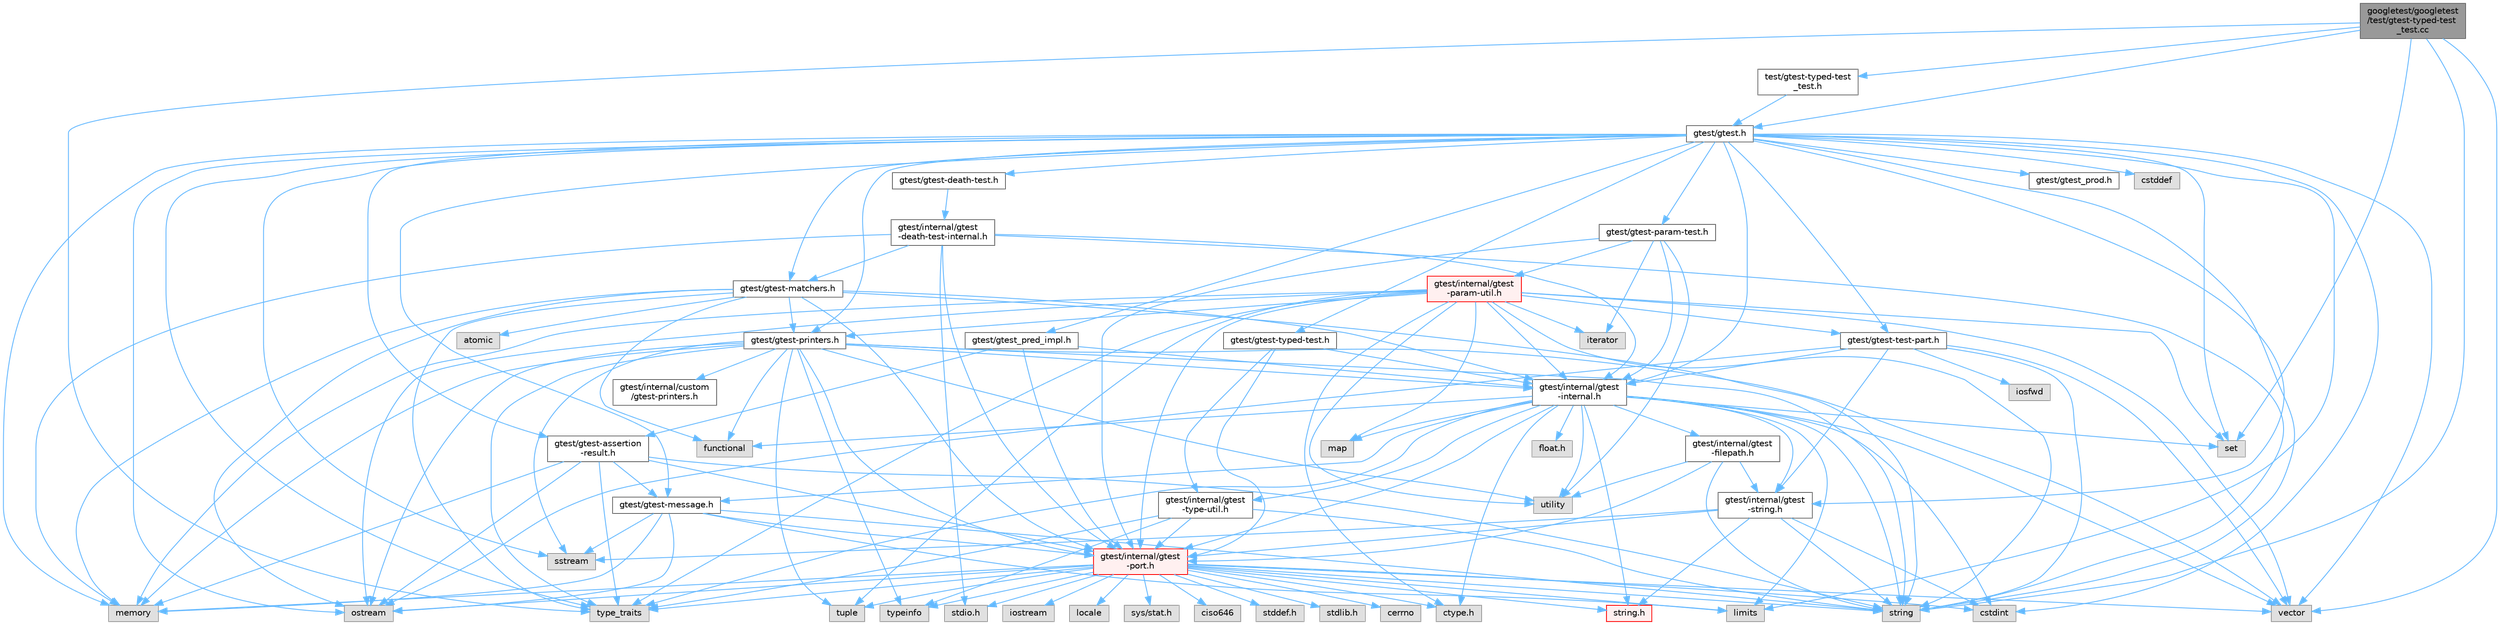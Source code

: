 digraph "googletest/googletest/test/gtest-typed-test_test.cc"
{
 // LATEX_PDF_SIZE
  bgcolor="transparent";
  edge [fontname=Helvetica,fontsize=10,labelfontname=Helvetica,labelfontsize=10];
  node [fontname=Helvetica,fontsize=10,shape=box,height=0.2,width=0.4];
  Node1 [id="Node000001",label="googletest/googletest\l/test/gtest-typed-test\l_test.cc",height=0.2,width=0.4,color="gray40", fillcolor="grey60", style="filled", fontcolor="black",tooltip=" "];
  Node1 -> Node2 [id="edge152_Node000001_Node000002",color="steelblue1",style="solid",tooltip=" "];
  Node2 [id="Node000002",label="test/gtest-typed-test\l_test.h",height=0.2,width=0.4,color="grey40", fillcolor="white", style="filled",URL="$gtest-typed-test__test_8h.html",tooltip=" "];
  Node2 -> Node3 [id="edge153_Node000002_Node000003",color="steelblue1",style="solid",tooltip=" "];
  Node3 [id="Node000003",label="gtest/gtest.h",height=0.2,width=0.4,color="grey40", fillcolor="white", style="filled",URL="$gtest_8h.html",tooltip=" "];
  Node3 -> Node4 [id="edge154_Node000003_Node000004",color="steelblue1",style="solid",tooltip=" "];
  Node4 [id="Node000004",label="cstddef",height=0.2,width=0.4,color="grey60", fillcolor="#E0E0E0", style="filled",tooltip=" "];
  Node3 -> Node5 [id="edge155_Node000003_Node000005",color="steelblue1",style="solid",tooltip=" "];
  Node5 [id="Node000005",label="cstdint",height=0.2,width=0.4,color="grey60", fillcolor="#E0E0E0", style="filled",tooltip=" "];
  Node3 -> Node6 [id="edge156_Node000003_Node000006",color="steelblue1",style="solid",tooltip=" "];
  Node6 [id="Node000006",label="limits",height=0.2,width=0.4,color="grey60", fillcolor="#E0E0E0", style="filled",tooltip=" "];
  Node3 -> Node7 [id="edge157_Node000003_Node000007",color="steelblue1",style="solid",tooltip=" "];
  Node7 [id="Node000007",label="memory",height=0.2,width=0.4,color="grey60", fillcolor="#E0E0E0", style="filled",tooltip=" "];
  Node3 -> Node8 [id="edge158_Node000003_Node000008",color="steelblue1",style="solid",tooltip=" "];
  Node8 [id="Node000008",label="ostream",height=0.2,width=0.4,color="grey60", fillcolor="#E0E0E0", style="filled",tooltip=" "];
  Node3 -> Node9 [id="edge159_Node000003_Node000009",color="steelblue1",style="solid",tooltip=" "];
  Node9 [id="Node000009",label="set",height=0.2,width=0.4,color="grey60", fillcolor="#E0E0E0", style="filled",tooltip=" "];
  Node3 -> Node10 [id="edge160_Node000003_Node000010",color="steelblue1",style="solid",tooltip=" "];
  Node10 [id="Node000010",label="sstream",height=0.2,width=0.4,color="grey60", fillcolor="#E0E0E0", style="filled",tooltip=" "];
  Node3 -> Node11 [id="edge161_Node000003_Node000011",color="steelblue1",style="solid",tooltip=" "];
  Node11 [id="Node000011",label="string",height=0.2,width=0.4,color="grey60", fillcolor="#E0E0E0", style="filled",tooltip=" "];
  Node3 -> Node12 [id="edge162_Node000003_Node000012",color="steelblue1",style="solid",tooltip=" "];
  Node12 [id="Node000012",label="type_traits",height=0.2,width=0.4,color="grey60", fillcolor="#E0E0E0", style="filled",tooltip=" "];
  Node3 -> Node13 [id="edge163_Node000003_Node000013",color="steelblue1",style="solid",tooltip=" "];
  Node13 [id="Node000013",label="vector",height=0.2,width=0.4,color="grey60", fillcolor="#E0E0E0", style="filled",tooltip=" "];
  Node3 -> Node14 [id="edge164_Node000003_Node000014",color="steelblue1",style="solid",tooltip=" "];
  Node14 [id="Node000014",label="gtest/gtest-assertion\l-result.h",height=0.2,width=0.4,color="grey40", fillcolor="white", style="filled",URL="$gtest-assertion-result_8h.html",tooltip=" "];
  Node14 -> Node7 [id="edge165_Node000014_Node000007",color="steelblue1",style="solid",tooltip=" "];
  Node14 -> Node8 [id="edge166_Node000014_Node000008",color="steelblue1",style="solid",tooltip=" "];
  Node14 -> Node11 [id="edge167_Node000014_Node000011",color="steelblue1",style="solid",tooltip=" "];
  Node14 -> Node12 [id="edge168_Node000014_Node000012",color="steelblue1",style="solid",tooltip=" "];
  Node14 -> Node15 [id="edge169_Node000014_Node000015",color="steelblue1",style="solid",tooltip=" "];
  Node15 [id="Node000015",label="gtest/gtest-message.h",height=0.2,width=0.4,color="grey40", fillcolor="white", style="filled",URL="$gtest-message_8h.html",tooltip=" "];
  Node15 -> Node6 [id="edge170_Node000015_Node000006",color="steelblue1",style="solid",tooltip=" "];
  Node15 -> Node7 [id="edge171_Node000015_Node000007",color="steelblue1",style="solid",tooltip=" "];
  Node15 -> Node8 [id="edge172_Node000015_Node000008",color="steelblue1",style="solid",tooltip=" "];
  Node15 -> Node10 [id="edge173_Node000015_Node000010",color="steelblue1",style="solid",tooltip=" "];
  Node15 -> Node11 [id="edge174_Node000015_Node000011",color="steelblue1",style="solid",tooltip=" "];
  Node15 -> Node16 [id="edge175_Node000015_Node000016",color="steelblue1",style="solid",tooltip=" "];
  Node16 [id="Node000016",label="gtest/internal/gtest\l-port.h",height=0.2,width=0.4,color="red", fillcolor="#FFF0F0", style="filled",URL="$gtest-port_8h.html",tooltip=" "];
  Node16 -> Node17 [id="edge176_Node000016_Node000017",color="steelblue1",style="solid",tooltip=" "];
  Node17 [id="Node000017",label="ciso646",height=0.2,width=0.4,color="grey60", fillcolor="#E0E0E0", style="filled",tooltip=" "];
  Node16 -> Node18 [id="edge177_Node000016_Node000018",color="steelblue1",style="solid",tooltip=" "];
  Node18 [id="Node000018",label="ctype.h",height=0.2,width=0.4,color="grey60", fillcolor="#E0E0E0", style="filled",tooltip=" "];
  Node16 -> Node19 [id="edge178_Node000016_Node000019",color="steelblue1",style="solid",tooltip=" "];
  Node19 [id="Node000019",label="stddef.h",height=0.2,width=0.4,color="grey60", fillcolor="#E0E0E0", style="filled",tooltip=" "];
  Node16 -> Node20 [id="edge179_Node000016_Node000020",color="steelblue1",style="solid",tooltip=" "];
  Node20 [id="Node000020",label="stdio.h",height=0.2,width=0.4,color="grey60", fillcolor="#E0E0E0", style="filled",tooltip=" "];
  Node16 -> Node21 [id="edge180_Node000016_Node000021",color="steelblue1",style="solid",tooltip=" "];
  Node21 [id="Node000021",label="stdlib.h",height=0.2,width=0.4,color="grey60", fillcolor="#E0E0E0", style="filled",tooltip=" "];
  Node16 -> Node22 [id="edge181_Node000016_Node000022",color="steelblue1",style="solid",tooltip=" "];
  Node22 [id="Node000022",label="string.h",height=0.2,width=0.4,color="red", fillcolor="#FFF0F0", style="filled",URL="$string_8h.html",tooltip=" "];
  Node16 -> Node33 [id="edge182_Node000016_Node000033",color="steelblue1",style="solid",tooltip=" "];
  Node33 [id="Node000033",label="cerrno",height=0.2,width=0.4,color="grey60", fillcolor="#E0E0E0", style="filled",tooltip=" "];
  Node16 -> Node5 [id="edge183_Node000016_Node000005",color="steelblue1",style="solid",tooltip=" "];
  Node16 -> Node34 [id="edge184_Node000016_Node000034",color="steelblue1",style="solid",tooltip=" "];
  Node34 [id="Node000034",label="iostream",height=0.2,width=0.4,color="grey60", fillcolor="#E0E0E0", style="filled",tooltip=" "];
  Node16 -> Node6 [id="edge185_Node000016_Node000006",color="steelblue1",style="solid",tooltip=" "];
  Node16 -> Node35 [id="edge186_Node000016_Node000035",color="steelblue1",style="solid",tooltip=" "];
  Node35 [id="Node000035",label="locale",height=0.2,width=0.4,color="grey60", fillcolor="#E0E0E0", style="filled",tooltip=" "];
  Node16 -> Node7 [id="edge187_Node000016_Node000007",color="steelblue1",style="solid",tooltip=" "];
  Node16 -> Node8 [id="edge188_Node000016_Node000008",color="steelblue1",style="solid",tooltip=" "];
  Node16 -> Node11 [id="edge189_Node000016_Node000011",color="steelblue1",style="solid",tooltip=" "];
  Node16 -> Node36 [id="edge190_Node000016_Node000036",color="steelblue1",style="solid",tooltip=" "];
  Node36 [id="Node000036",label="tuple",height=0.2,width=0.4,color="grey60", fillcolor="#E0E0E0", style="filled",tooltip=" "];
  Node16 -> Node12 [id="edge191_Node000016_Node000012",color="steelblue1",style="solid",tooltip=" "];
  Node16 -> Node13 [id="edge192_Node000016_Node000013",color="steelblue1",style="solid",tooltip=" "];
  Node16 -> Node37 [id="edge193_Node000016_Node000037",color="steelblue1",style="solid",tooltip=" "];
  Node37 [id="Node000037",label="sys/stat.h",height=0.2,width=0.4,color="grey60", fillcolor="#E0E0E0", style="filled",tooltip=" "];
  Node16 -> Node44 [id="edge194_Node000016_Node000044",color="steelblue1",style="solid",tooltip=" "];
  Node44 [id="Node000044",label="typeinfo",height=0.2,width=0.4,color="grey60", fillcolor="#E0E0E0", style="filled",tooltip=" "];
  Node14 -> Node16 [id="edge195_Node000014_Node000016",color="steelblue1",style="solid",tooltip=" "];
  Node3 -> Node45 [id="edge196_Node000003_Node000045",color="steelblue1",style="solid",tooltip=" "];
  Node45 [id="Node000045",label="gtest/gtest-death-test.h",height=0.2,width=0.4,color="grey40", fillcolor="white", style="filled",URL="$gtest-death-test_8h.html",tooltip=" "];
  Node45 -> Node46 [id="edge197_Node000045_Node000046",color="steelblue1",style="solid",tooltip=" "];
  Node46 [id="Node000046",label="gtest/internal/gtest\l-death-test-internal.h",height=0.2,width=0.4,color="grey40", fillcolor="white", style="filled",URL="$gtest-death-test-internal_8h.html",tooltip=" "];
  Node46 -> Node20 [id="edge198_Node000046_Node000020",color="steelblue1",style="solid",tooltip=" "];
  Node46 -> Node7 [id="edge199_Node000046_Node000007",color="steelblue1",style="solid",tooltip=" "];
  Node46 -> Node11 [id="edge200_Node000046_Node000011",color="steelblue1",style="solid",tooltip=" "];
  Node46 -> Node47 [id="edge201_Node000046_Node000047",color="steelblue1",style="solid",tooltip=" "];
  Node47 [id="Node000047",label="gtest/gtest-matchers.h",height=0.2,width=0.4,color="grey40", fillcolor="white", style="filled",URL="$gtest-matchers_8h.html",tooltip=" "];
  Node47 -> Node48 [id="edge202_Node000047_Node000048",color="steelblue1",style="solid",tooltip=" "];
  Node48 [id="Node000048",label="atomic",height=0.2,width=0.4,color="grey60", fillcolor="#E0E0E0", style="filled",tooltip=" "];
  Node47 -> Node49 [id="edge203_Node000047_Node000049",color="steelblue1",style="solid",tooltip=" "];
  Node49 [id="Node000049",label="functional",height=0.2,width=0.4,color="grey60", fillcolor="#E0E0E0", style="filled",tooltip=" "];
  Node47 -> Node7 [id="edge204_Node000047_Node000007",color="steelblue1",style="solid",tooltip=" "];
  Node47 -> Node8 [id="edge205_Node000047_Node000008",color="steelblue1",style="solid",tooltip=" "];
  Node47 -> Node11 [id="edge206_Node000047_Node000011",color="steelblue1",style="solid",tooltip=" "];
  Node47 -> Node12 [id="edge207_Node000047_Node000012",color="steelblue1",style="solid",tooltip=" "];
  Node47 -> Node50 [id="edge208_Node000047_Node000050",color="steelblue1",style="solid",tooltip=" "];
  Node50 [id="Node000050",label="gtest/gtest-printers.h",height=0.2,width=0.4,color="grey40", fillcolor="white", style="filled",URL="$gtest-printers_8h.html",tooltip=" "];
  Node50 -> Node49 [id="edge209_Node000050_Node000049",color="steelblue1",style="solid",tooltip=" "];
  Node50 -> Node7 [id="edge210_Node000050_Node000007",color="steelblue1",style="solid",tooltip=" "];
  Node50 -> Node8 [id="edge211_Node000050_Node000008",color="steelblue1",style="solid",tooltip=" "];
  Node50 -> Node10 [id="edge212_Node000050_Node000010",color="steelblue1",style="solid",tooltip=" "];
  Node50 -> Node11 [id="edge213_Node000050_Node000011",color="steelblue1",style="solid",tooltip=" "];
  Node50 -> Node36 [id="edge214_Node000050_Node000036",color="steelblue1",style="solid",tooltip=" "];
  Node50 -> Node12 [id="edge215_Node000050_Node000012",color="steelblue1",style="solid",tooltip=" "];
  Node50 -> Node44 [id="edge216_Node000050_Node000044",color="steelblue1",style="solid",tooltip=" "];
  Node50 -> Node27 [id="edge217_Node000050_Node000027",color="steelblue1",style="solid",tooltip=" "];
  Node27 [id="Node000027",label="utility",height=0.2,width=0.4,color="grey60", fillcolor="#E0E0E0", style="filled",tooltip=" "];
  Node50 -> Node13 [id="edge218_Node000050_Node000013",color="steelblue1",style="solid",tooltip=" "];
  Node50 -> Node51 [id="edge219_Node000050_Node000051",color="steelblue1",style="solid",tooltip=" "];
  Node51 [id="Node000051",label="gtest/internal/gtest\l-internal.h",height=0.2,width=0.4,color="grey40", fillcolor="white", style="filled",URL="$gtest-internal_8h.html",tooltip=" "];
  Node51 -> Node16 [id="edge220_Node000051_Node000016",color="steelblue1",style="solid",tooltip=" "];
  Node51 -> Node18 [id="edge221_Node000051_Node000018",color="steelblue1",style="solid",tooltip=" "];
  Node51 -> Node52 [id="edge222_Node000051_Node000052",color="steelblue1",style="solid",tooltip=" "];
  Node52 [id="Node000052",label="float.h",height=0.2,width=0.4,color="grey60", fillcolor="#E0E0E0", style="filled",tooltip=" "];
  Node51 -> Node22 [id="edge223_Node000051_Node000022",color="steelblue1",style="solid",tooltip=" "];
  Node51 -> Node5 [id="edge224_Node000051_Node000005",color="steelblue1",style="solid",tooltip=" "];
  Node51 -> Node49 [id="edge225_Node000051_Node000049",color="steelblue1",style="solid",tooltip=" "];
  Node51 -> Node6 [id="edge226_Node000051_Node000006",color="steelblue1",style="solid",tooltip=" "];
  Node51 -> Node53 [id="edge227_Node000051_Node000053",color="steelblue1",style="solid",tooltip=" "];
  Node53 [id="Node000053",label="map",height=0.2,width=0.4,color="grey60", fillcolor="#E0E0E0", style="filled",tooltip=" "];
  Node51 -> Node9 [id="edge228_Node000051_Node000009",color="steelblue1",style="solid",tooltip=" "];
  Node51 -> Node11 [id="edge229_Node000051_Node000011",color="steelblue1",style="solid",tooltip=" "];
  Node51 -> Node12 [id="edge230_Node000051_Node000012",color="steelblue1",style="solid",tooltip=" "];
  Node51 -> Node27 [id="edge231_Node000051_Node000027",color="steelblue1",style="solid",tooltip=" "];
  Node51 -> Node13 [id="edge232_Node000051_Node000013",color="steelblue1",style="solid",tooltip=" "];
  Node51 -> Node15 [id="edge233_Node000051_Node000015",color="steelblue1",style="solid",tooltip=" "];
  Node51 -> Node54 [id="edge234_Node000051_Node000054",color="steelblue1",style="solid",tooltip=" "];
  Node54 [id="Node000054",label="gtest/internal/gtest\l-filepath.h",height=0.2,width=0.4,color="grey40", fillcolor="white", style="filled",URL="$gtest-filepath_8h.html",tooltip=" "];
  Node54 -> Node11 [id="edge235_Node000054_Node000011",color="steelblue1",style="solid",tooltip=" "];
  Node54 -> Node27 [id="edge236_Node000054_Node000027",color="steelblue1",style="solid",tooltip=" "];
  Node54 -> Node16 [id="edge237_Node000054_Node000016",color="steelblue1",style="solid",tooltip=" "];
  Node54 -> Node55 [id="edge238_Node000054_Node000055",color="steelblue1",style="solid",tooltip=" "];
  Node55 [id="Node000055",label="gtest/internal/gtest\l-string.h",height=0.2,width=0.4,color="grey40", fillcolor="white", style="filled",URL="$gtest-string_8h.html",tooltip=" "];
  Node55 -> Node22 [id="edge239_Node000055_Node000022",color="steelblue1",style="solid",tooltip=" "];
  Node55 -> Node5 [id="edge240_Node000055_Node000005",color="steelblue1",style="solid",tooltip=" "];
  Node55 -> Node10 [id="edge241_Node000055_Node000010",color="steelblue1",style="solid",tooltip=" "];
  Node55 -> Node11 [id="edge242_Node000055_Node000011",color="steelblue1",style="solid",tooltip=" "];
  Node55 -> Node16 [id="edge243_Node000055_Node000016",color="steelblue1",style="solid",tooltip=" "];
  Node51 -> Node55 [id="edge244_Node000051_Node000055",color="steelblue1",style="solid",tooltip=" "];
  Node51 -> Node56 [id="edge245_Node000051_Node000056",color="steelblue1",style="solid",tooltip=" "];
  Node56 [id="Node000056",label="gtest/internal/gtest\l-type-util.h",height=0.2,width=0.4,color="grey40", fillcolor="white", style="filled",URL="$gtest-type-util_8h.html",tooltip=" "];
  Node56 -> Node11 [id="edge246_Node000056_Node000011",color="steelblue1",style="solid",tooltip=" "];
  Node56 -> Node12 [id="edge247_Node000056_Node000012",color="steelblue1",style="solid",tooltip=" "];
  Node56 -> Node44 [id="edge248_Node000056_Node000044",color="steelblue1",style="solid",tooltip=" "];
  Node56 -> Node16 [id="edge249_Node000056_Node000016",color="steelblue1",style="solid",tooltip=" "];
  Node50 -> Node16 [id="edge250_Node000050_Node000016",color="steelblue1",style="solid",tooltip=" "];
  Node50 -> Node57 [id="edge251_Node000050_Node000057",color="steelblue1",style="solid",tooltip=" "];
  Node57 [id="Node000057",label="gtest/internal/custom\l/gtest-printers.h",height=0.2,width=0.4,color="grey40", fillcolor="white", style="filled",URL="$internal_2custom_2gtest-printers_8h.html",tooltip=" "];
  Node47 -> Node51 [id="edge252_Node000047_Node000051",color="steelblue1",style="solid",tooltip=" "];
  Node47 -> Node16 [id="edge253_Node000047_Node000016",color="steelblue1",style="solid",tooltip=" "];
  Node46 -> Node51 [id="edge254_Node000046_Node000051",color="steelblue1",style="solid",tooltip=" "];
  Node46 -> Node16 [id="edge255_Node000046_Node000016",color="steelblue1",style="solid",tooltip=" "];
  Node3 -> Node47 [id="edge256_Node000003_Node000047",color="steelblue1",style="solid",tooltip=" "];
  Node3 -> Node15 [id="edge257_Node000003_Node000015",color="steelblue1",style="solid",tooltip=" "];
  Node3 -> Node58 [id="edge258_Node000003_Node000058",color="steelblue1",style="solid",tooltip=" "];
  Node58 [id="Node000058",label="gtest/gtest-param-test.h",height=0.2,width=0.4,color="grey40", fillcolor="white", style="filled",URL="$gtest-param-test_8h.html",tooltip=" "];
  Node58 -> Node29 [id="edge259_Node000058_Node000029",color="steelblue1",style="solid",tooltip=" "];
  Node29 [id="Node000029",label="iterator",height=0.2,width=0.4,color="grey60", fillcolor="#E0E0E0", style="filled",tooltip=" "];
  Node58 -> Node27 [id="edge260_Node000058_Node000027",color="steelblue1",style="solid",tooltip=" "];
  Node58 -> Node51 [id="edge261_Node000058_Node000051",color="steelblue1",style="solid",tooltip=" "];
  Node58 -> Node59 [id="edge262_Node000058_Node000059",color="steelblue1",style="solid",tooltip=" "];
  Node59 [id="Node000059",label="gtest/internal/gtest\l-param-util.h",height=0.2,width=0.4,color="red", fillcolor="#FFF0F0", style="filled",URL="$gtest-param-util_8h.html",tooltip=" "];
  Node59 -> Node18 [id="edge263_Node000059_Node000018",color="steelblue1",style="solid",tooltip=" "];
  Node59 -> Node29 [id="edge264_Node000059_Node000029",color="steelblue1",style="solid",tooltip=" "];
  Node59 -> Node53 [id="edge265_Node000059_Node000053",color="steelblue1",style="solid",tooltip=" "];
  Node59 -> Node7 [id="edge266_Node000059_Node000007",color="steelblue1",style="solid",tooltip=" "];
  Node59 -> Node8 [id="edge267_Node000059_Node000008",color="steelblue1",style="solid",tooltip=" "];
  Node59 -> Node9 [id="edge268_Node000059_Node000009",color="steelblue1",style="solid",tooltip=" "];
  Node59 -> Node11 [id="edge269_Node000059_Node000011",color="steelblue1",style="solid",tooltip=" "];
  Node59 -> Node36 [id="edge270_Node000059_Node000036",color="steelblue1",style="solid",tooltip=" "];
  Node59 -> Node12 [id="edge271_Node000059_Node000012",color="steelblue1",style="solid",tooltip=" "];
  Node59 -> Node27 [id="edge272_Node000059_Node000027",color="steelblue1",style="solid",tooltip=" "];
  Node59 -> Node13 [id="edge273_Node000059_Node000013",color="steelblue1",style="solid",tooltip=" "];
  Node59 -> Node50 [id="edge274_Node000059_Node000050",color="steelblue1",style="solid",tooltip=" "];
  Node59 -> Node62 [id="edge275_Node000059_Node000062",color="steelblue1",style="solid",tooltip=" "];
  Node62 [id="Node000062",label="gtest/gtest-test-part.h",height=0.2,width=0.4,color="grey40", fillcolor="white", style="filled",URL="$gtest-test-part_8h.html",tooltip=" "];
  Node62 -> Node63 [id="edge276_Node000062_Node000063",color="steelblue1",style="solid",tooltip=" "];
  Node63 [id="Node000063",label="iosfwd",height=0.2,width=0.4,color="grey60", fillcolor="#E0E0E0", style="filled",tooltip=" "];
  Node62 -> Node8 [id="edge277_Node000062_Node000008",color="steelblue1",style="solid",tooltip=" "];
  Node62 -> Node11 [id="edge278_Node000062_Node000011",color="steelblue1",style="solid",tooltip=" "];
  Node62 -> Node13 [id="edge279_Node000062_Node000013",color="steelblue1",style="solid",tooltip=" "];
  Node62 -> Node51 [id="edge280_Node000062_Node000051",color="steelblue1",style="solid",tooltip=" "];
  Node62 -> Node55 [id="edge281_Node000062_Node000055",color="steelblue1",style="solid",tooltip=" "];
  Node59 -> Node51 [id="edge282_Node000059_Node000051",color="steelblue1",style="solid",tooltip=" "];
  Node59 -> Node16 [id="edge283_Node000059_Node000016",color="steelblue1",style="solid",tooltip=" "];
  Node58 -> Node16 [id="edge284_Node000058_Node000016",color="steelblue1",style="solid",tooltip=" "];
  Node3 -> Node50 [id="edge285_Node000003_Node000050",color="steelblue1",style="solid",tooltip=" "];
  Node3 -> Node62 [id="edge286_Node000003_Node000062",color="steelblue1",style="solid",tooltip=" "];
  Node3 -> Node64 [id="edge287_Node000003_Node000064",color="steelblue1",style="solid",tooltip=" "];
  Node64 [id="Node000064",label="gtest/gtest-typed-test.h",height=0.2,width=0.4,color="grey40", fillcolor="white", style="filled",URL="$gtest-typed-test_8h.html",tooltip=" "];
  Node64 -> Node51 [id="edge288_Node000064_Node000051",color="steelblue1",style="solid",tooltip=" "];
  Node64 -> Node16 [id="edge289_Node000064_Node000016",color="steelblue1",style="solid",tooltip=" "];
  Node64 -> Node56 [id="edge290_Node000064_Node000056",color="steelblue1",style="solid",tooltip=" "];
  Node3 -> Node65 [id="edge291_Node000003_Node000065",color="steelblue1",style="solid",tooltip=" "];
  Node65 [id="Node000065",label="gtest/gtest_pred_impl.h",height=0.2,width=0.4,color="grey40", fillcolor="white", style="filled",URL="$gtest__pred__impl_8h.html",tooltip=" "];
  Node65 -> Node14 [id="edge292_Node000065_Node000014",color="steelblue1",style="solid",tooltip=" "];
  Node65 -> Node51 [id="edge293_Node000065_Node000051",color="steelblue1",style="solid",tooltip=" "];
  Node65 -> Node16 [id="edge294_Node000065_Node000016",color="steelblue1",style="solid",tooltip=" "];
  Node3 -> Node66 [id="edge295_Node000003_Node000066",color="steelblue1",style="solid",tooltip=" "];
  Node66 [id="Node000066",label="gtest/gtest_prod.h",height=0.2,width=0.4,color="grey40", fillcolor="white", style="filled",URL="$gtest__prod_8h.html",tooltip=" "];
  Node3 -> Node51 [id="edge296_Node000003_Node000051",color="steelblue1",style="solid",tooltip=" "];
  Node3 -> Node55 [id="edge297_Node000003_Node000055",color="steelblue1",style="solid",tooltip=" "];
  Node1 -> Node9 [id="edge298_Node000001_Node000009",color="steelblue1",style="solid",tooltip=" "];
  Node1 -> Node11 [id="edge299_Node000001_Node000011",color="steelblue1",style="solid",tooltip=" "];
  Node1 -> Node12 [id="edge300_Node000001_Node000012",color="steelblue1",style="solid",tooltip=" "];
  Node1 -> Node13 [id="edge301_Node000001_Node000013",color="steelblue1",style="solid",tooltip=" "];
  Node1 -> Node3 [id="edge302_Node000001_Node000003",color="steelblue1",style="solid",tooltip=" "];
}
